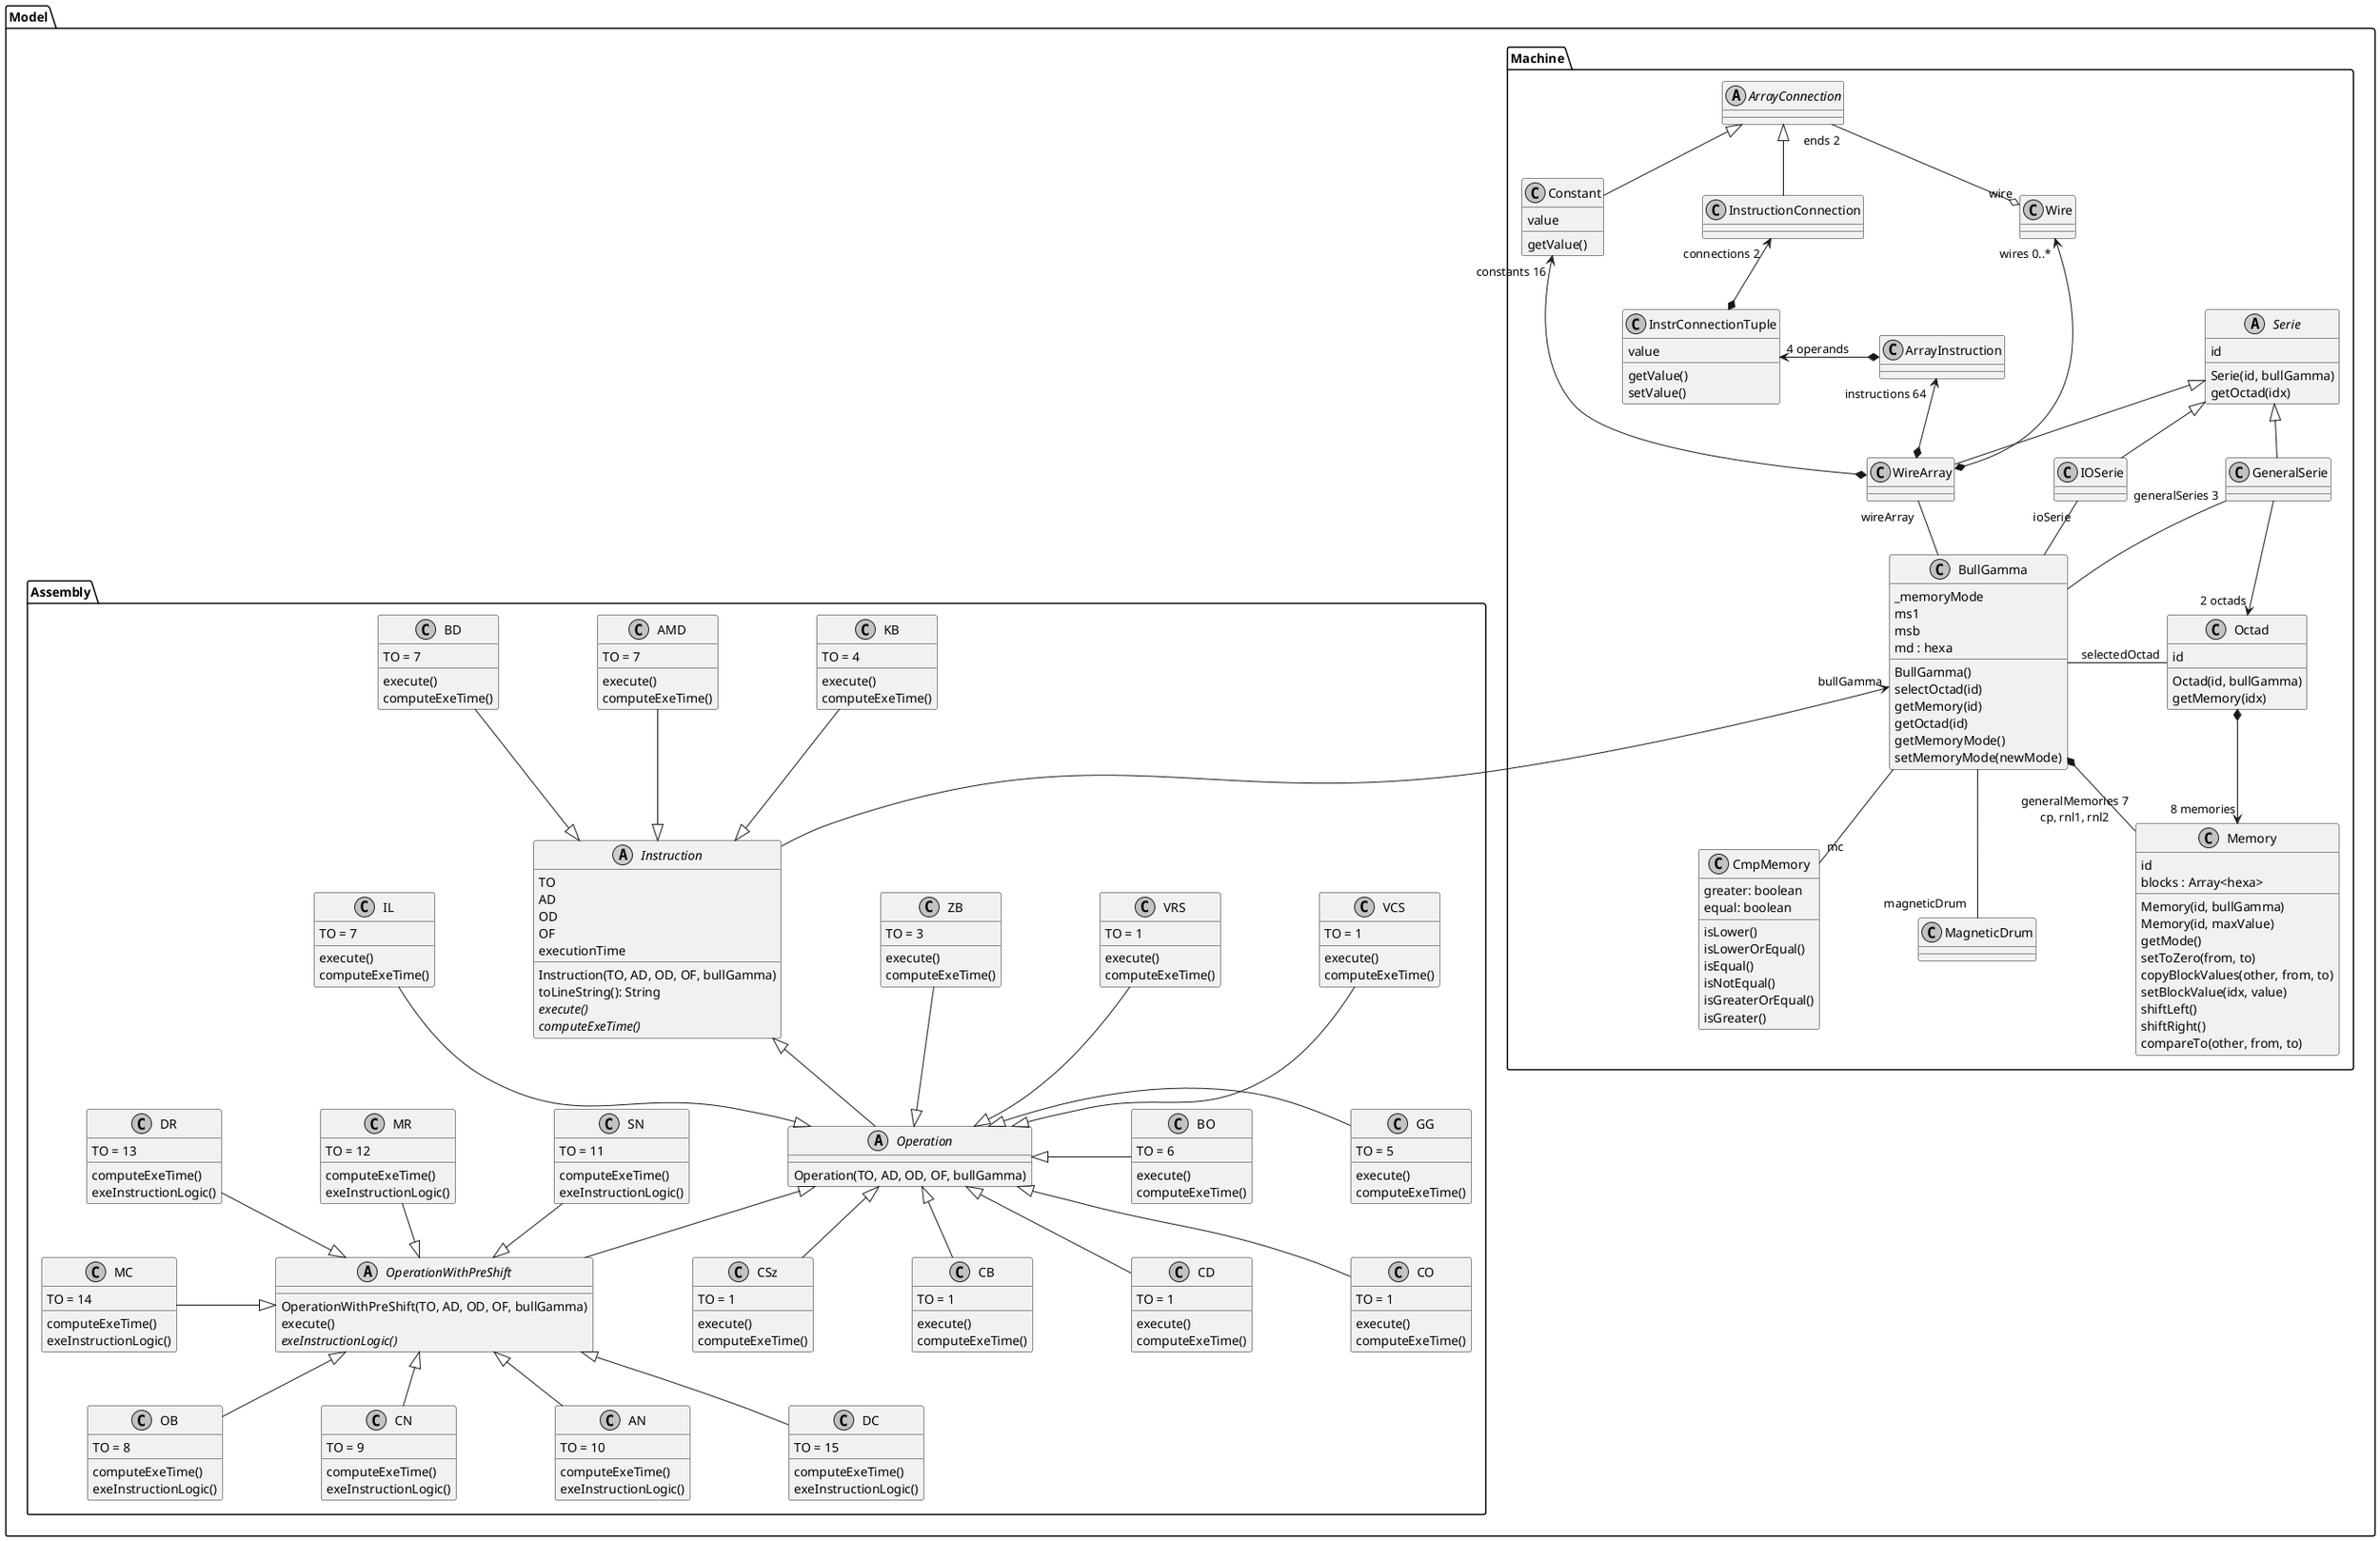 @startuml
skinparam monochrome true
skinparam classAttributeIconSize 0
skinparam nodesep 110

package Model {
  package Machine {
    class BullGamma {
      _memoryMode
      ms1
      msb
      md : hexa
      BullGamma()
      selectOctad(id)
      getMemory(id)
      getOctad(id)
      getMemoryMode()
      setMemoryMode(newMode)
    }

    abstract class Serie {
      id
      Serie(id, bullGamma)
      getOctad(idx)
    }

    class Octad {
      id
      Octad(id, bullGamma)
      getMemory(idx)
    }

    class Memory {
      id
      blocks : Array<hexa>
      Memory(id, bullGamma)
      Memory(id, maxValue)
      getMode()
      setToZero(from, to)
      copyBlockValues(other, from, to)
      setBlockValue(idx, value)
      shiftLeft()
      shiftRight()
      compareTo(other, from, to)
    }

    class CmpMemory {
      greater: boolean
      equal: boolean
      isLower()
      isLowerOrEqual()
      isEqual()
      isNotEqual()
      isGreaterOrEqual()
      isGreater()
    }

    class MagneticDrum {

    }

    class WireArray {

    }

    class GeneralSerie {

    }

    class IOSerie {

    }

    abstract class ArrayConnection {

    }

    class Constant {
      value
      getValue()
    }

    class InstructionConnection {

    }

    ArrayConnection <|-- Constant
    ArrayConnection <|-- InstructionConnection

    class InstrConnectionTuple {
      value
      getValue()
      setValue()
    }

    class ArrayInstruction {

    }

    class Wire {

    }

    ArrayConnection "ends 2" --o "wire" Wire
    Wire "wires 0..*" <--* WireArray

    InstructionConnection "connections 2" <--* InstrConnectionTuple
    InstrConnectionTuple "4 operands" <-* ArrayInstruction
    Serie <|-- WireArray
    Serie <|-- IOSerie
    Serie <|-- GeneralSerie
    Octad *--> "8 memories" Memory
    GeneralSerie --> "2 octads" Octad
    BullGamma *-- "generalMemories 7\ncp, rnl1, rnl2" Memory
    BullGamma -- "magneticDrum" MagneticDrum
    BullGamma -- "mc" CmpMemory
    BullGamma - "selectedOctad" Octad
    WireArray "wireArray" -- BullGamma
    Constant "constants 16" <--* WireArray
    ArrayInstruction "instructions 64" <--* WireArray
    IOSerie "ioSerie" -- BullGamma
    GeneralSerie "generalSeries 3" -- BullGamma

  }

  package Assembly {
    abstract class Instruction {
       TO
       AD
       OD
       OF
       executionTime
       Instruction(TO, AD, OD, OF, bullGamma)
       toLineString(): String
      {abstract} execute()
      {abstract} computeExeTime()
    }

    abstract class Operation {
      Operation(TO, AD, OD, OF, bullGamma)
    }

    abstract class OperationWithPreShift {
        OperationWithPreShift(TO, AD, OD, OF, bullGamma)
        execute()
        {abstract} exeInstructionLogic()
    }

    Instruction <|-- Operation
    Operation <|-- OperationWithPreShift

    BullGamma "bullGamma" <-- Instruction

    class VCS {
      TO = 1
      execute()
      computeExeTime()
    }

    class VRS {
      TO = 1
      execute()
      computeExeTime()
    }

    class CD {
      TO = 1
      execute()
      computeExeTime()
    }

    class CO {
      TO = 1
      execute()
      computeExeTime()
    }

    class CSz {
      TO = 1
      execute()
      computeExeTime()
    }

    class CB {
      TO = 1
      execute()
      computeExeTime()
    }

    class ZB {
      TO = 3
      execute()
      computeExeTime()
    }

    class KB {
      TO = 4
      execute()
      computeExeTime()
    }

    class GG {
      TO = 5
      execute()
      computeExeTime()
    }

    class BO {
      TO = 6
      execute()
      computeExeTime()
    }

    class AMD {
      TO = 7
      execute()
      computeExeTime()
    }

    class BD {
      TO = 7
      execute()
      computeExeTime()
    }

    class IL {
      TO = 7
      execute()
      computeExeTime()
    }

    class OB {
      TO = 8
      computeExeTime()
      exeInstructionLogic()
    }

    class CN {
      TO = 9
      computeExeTime()
      exeInstructionLogic()
    }

    class AN {
      TO = 10
      computeExeTime()
      exeInstructionLogic()
    }

    class SN {
      TO = 11
      computeExeTime()
      exeInstructionLogic()
    }

    class MR {
      TO = 12
      computeExeTime()
      exeInstructionLogic()
    }

    class DR {
      TO = 13
      computeExeTime()
      exeInstructionLogic()
    }

    class MC {
      TO = 14
      computeExeTime()
      exeInstructionLogic()
    }

    class DC {
      TO = 15
      computeExeTime()
      exeInstructionLogic()
    }

    VCS --|> Operation
    VRS --|> Operation
    SN --|> OperationWithPreShift
    ZB --|> Operation
    KB --|> Instruction
    BD --|> Instruction
    IL --|> Operation
    MR --|> OperationWithPreShift
    DR --|> OperationWithPreShift
    MC -|> OperationWithPreShift
    AMD --|> Instruction
    Operation <|-- CSz
    OperationWithPreShift <|-- OB
    Operation <|-- CD
    Operation <|-- CO
    Operation <|-- CB
    Operation <|- GG
    Operation <|- BO
    OperationWithPreShift <|-- CN
    OperationWithPreShift <|-- AN
    OperationWithPreShift <|-- DC
@endDC
